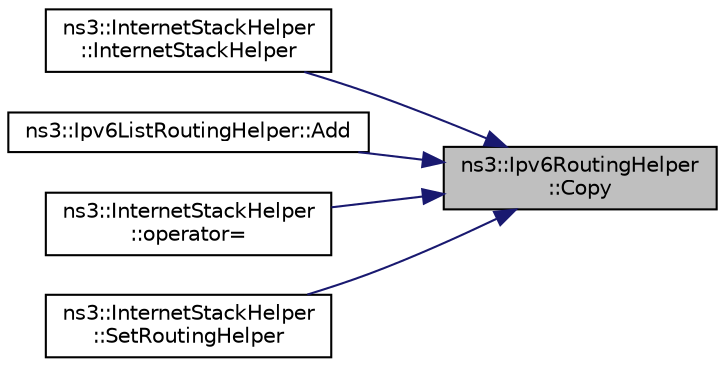 digraph "ns3::Ipv6RoutingHelper::Copy"
{
 // LATEX_PDF_SIZE
  edge [fontname="Helvetica",fontsize="10",labelfontname="Helvetica",labelfontsize="10"];
  node [fontname="Helvetica",fontsize="10",shape=record];
  rankdir="RL";
  Node1 [label="ns3::Ipv6RoutingHelper\l::Copy",height=0.2,width=0.4,color="black", fillcolor="grey75", style="filled", fontcolor="black",tooltip="virtual constructor"];
  Node1 -> Node2 [dir="back",color="midnightblue",fontsize="10",style="solid",fontname="Helvetica"];
  Node2 [label="ns3::InternetStackHelper\l::InternetStackHelper",height=0.2,width=0.4,color="black", fillcolor="white", style="filled",URL="$classns3_1_1_internet_stack_helper.html#a97777d2bdd2c8616cee38a2808231aab",tooltip="Copy constructor."];
  Node1 -> Node3 [dir="back",color="midnightblue",fontsize="10",style="solid",fontname="Helvetica"];
  Node3 [label="ns3::Ipv6ListRoutingHelper::Add",height=0.2,width=0.4,color="black", fillcolor="white", style="filled",URL="$classns3_1_1_ipv6_list_routing_helper.html#a6b186b17c8a21b009525dbb32a5b9d84",tooltip=" "];
  Node1 -> Node4 [dir="back",color="midnightblue",fontsize="10",style="solid",fontname="Helvetica"];
  Node4 [label="ns3::InternetStackHelper\l::operator=",height=0.2,width=0.4,color="black", fillcolor="white", style="filled",URL="$classns3_1_1_internet_stack_helper.html#abcbbffe4bb2c8dcfb8ffc495c5ebaba9",tooltip="Copy constructor."];
  Node1 -> Node5 [dir="back",color="midnightblue",fontsize="10",style="solid",fontname="Helvetica"];
  Node5 [label="ns3::InternetStackHelper\l::SetRoutingHelper",height=0.2,width=0.4,color="black", fillcolor="white", style="filled",URL="$classns3_1_1_internet_stack_helper.html#af3b2b9f74fdf4aa20317a8996564921a",tooltip="Set IPv6 routing helper."];
}
